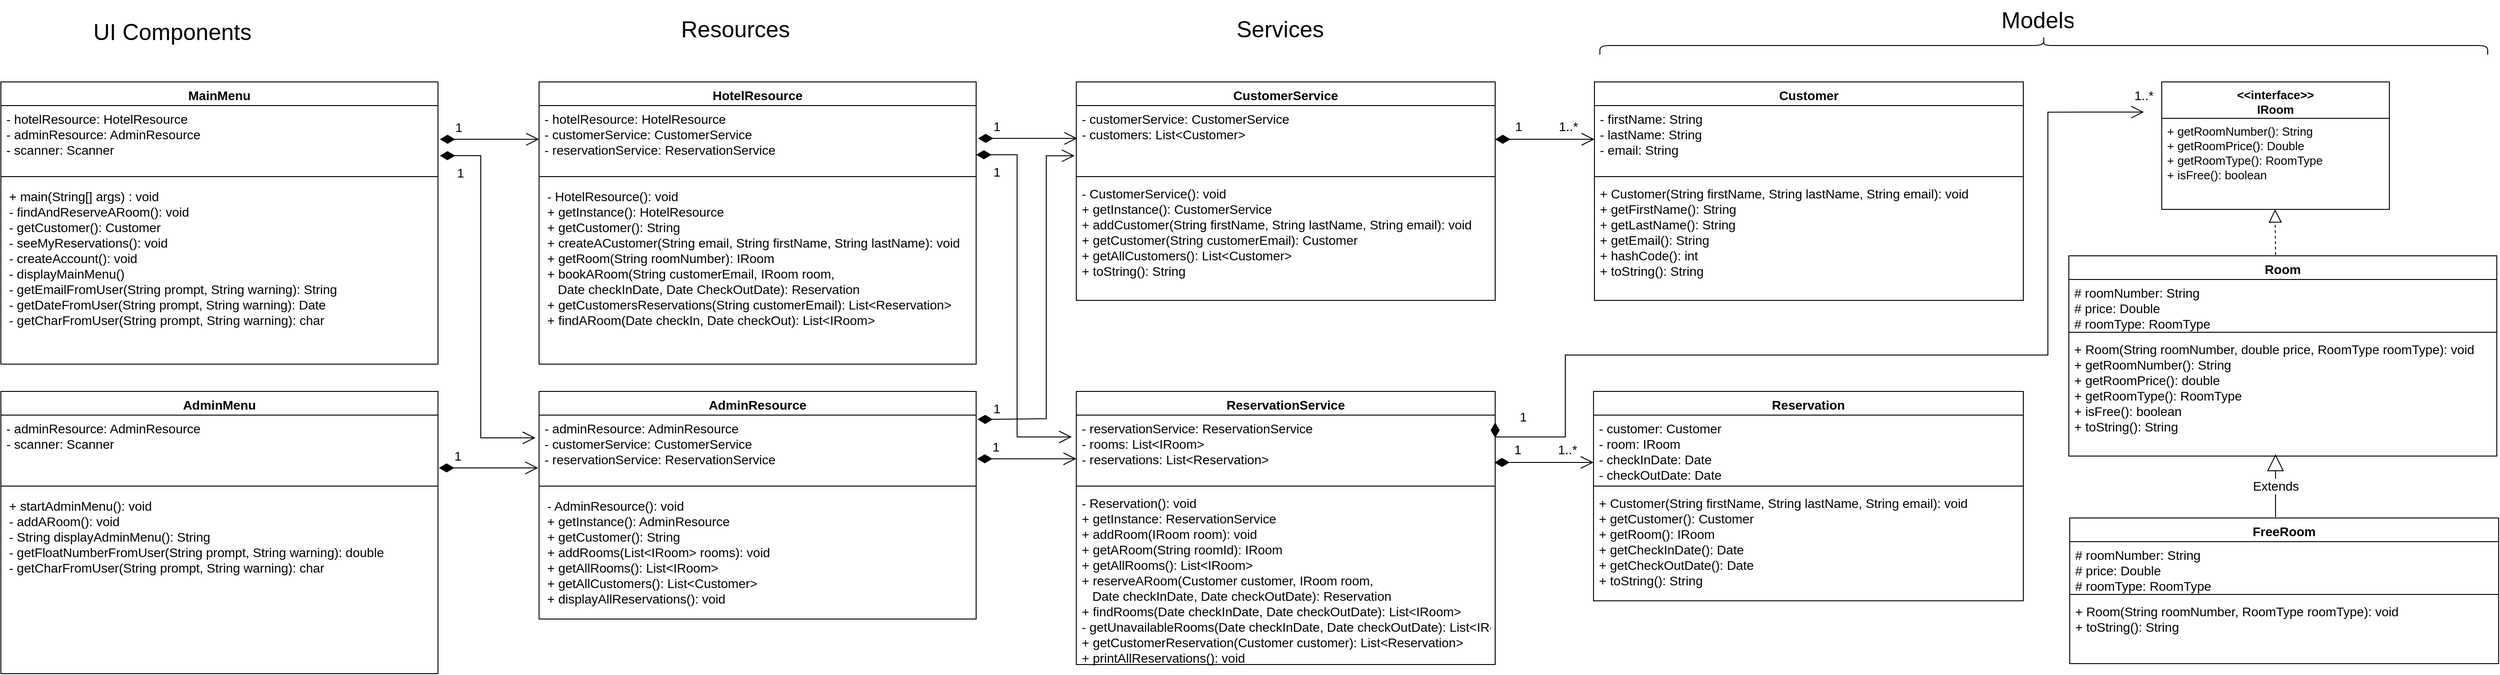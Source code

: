<mxfile version="20.3.2" type="device"><diagram id="S-j-QLmzQ3YXAe5Mtcuq" name="Page-1"><mxGraphModel dx="4849" dy="1428" grid="1" gridSize="10" guides="1" tooltips="1" connect="1" arrows="1" fold="1" page="1" pageScale="1" pageWidth="827" pageHeight="1169" math="0" shadow="0"><root><mxCell id="0"/><mxCell id="1" parent="0"/><mxCell id="bZeYPtLAZ4N9Gw0ySix_-4" value="&lt;&lt;interface&gt;&gt;&#10;IRoom" style="swimlane;fontStyle=1;align=center;verticalAlign=top;childLayout=stackLayout;horizontal=1;startSize=40;horizontalStack=0;resizeParent=1;resizeParentMax=0;resizeLast=0;collapsible=1;marginBottom=0;fontSize=13;" parent="1" vertex="1"><mxGeometry x="1255" y="700" width="250" height="140" as="geometry"><mxRectangle x="60" y="90" width="130" height="40" as="alternateBounds"/></mxGeometry></mxCell><mxCell id="bZeYPtLAZ4N9Gw0ySix_-7" value="+ getRoomNumber(): String&#10;+ getRoomPrice(): Double&#10;+ getRoomType(): RoomType&#10;+ isFree(): boolean" style="text;strokeColor=none;fillColor=none;align=left;verticalAlign=top;spacingLeft=4;spacingRight=4;overflow=hidden;rotatable=0;points=[[0,0.5],[1,0.5]];portConstraint=eastwest;fontSize=13;" parent="bZeYPtLAZ4N9Gw0ySix_-4" vertex="1"><mxGeometry y="40" width="250" height="100" as="geometry"/></mxCell><mxCell id="bZeYPtLAZ4N9Gw0ySix_-19" value="Room" style="swimlane;fontStyle=1;align=center;verticalAlign=top;childLayout=stackLayout;horizontal=1;startSize=26;horizontalStack=0;resizeParent=1;resizeParentMax=0;resizeLast=0;collapsible=1;marginBottom=0;fontSize=14;" parent="1" vertex="1"><mxGeometry x="1153" y="891" width="470" height="220" as="geometry"/></mxCell><mxCell id="bZeYPtLAZ4N9Gw0ySix_-20" value="# roomNumber: String&#10;# price: Double&#10;# roomType: RoomType" style="text;strokeColor=none;fillColor=none;align=left;verticalAlign=top;spacingLeft=4;spacingRight=4;overflow=hidden;rotatable=0;points=[[0,0.5],[1,0.5]];portConstraint=eastwest;fontSize=14;" parent="bZeYPtLAZ4N9Gw0ySix_-19" vertex="1"><mxGeometry y="26" width="470" height="54" as="geometry"/></mxCell><mxCell id="bZeYPtLAZ4N9Gw0ySix_-21" value="" style="line;strokeWidth=1;fillColor=none;align=left;verticalAlign=middle;spacingTop=-1;spacingLeft=3;spacingRight=3;rotatable=0;labelPosition=right;points=[];portConstraint=eastwest;strokeColor=inherit;fontSize=14;" parent="bZeYPtLAZ4N9Gw0ySix_-19" vertex="1"><mxGeometry y="80" width="470" height="8" as="geometry"/></mxCell><mxCell id="bZeYPtLAZ4N9Gw0ySix_-22" value="+ Room(String roomNumber, double price, RoomType roomType): void&#10;+ getRoomNumber(): String&#10;+ getRoomPrice(): double&#10;+ getRoomType(): RoomType&#10;+ isFree(): boolean&#10;+ toString(): String" style="text;strokeColor=none;fillColor=none;align=left;verticalAlign=top;spacingLeft=4;spacingRight=4;overflow=hidden;rotatable=0;points=[[0,0.5],[1,0.5]];portConstraint=eastwest;fontSize=14;" parent="bZeYPtLAZ4N9Gw0ySix_-19" vertex="1"><mxGeometry y="88" width="470" height="132" as="geometry"/></mxCell><mxCell id="bZeYPtLAZ4N9Gw0ySix_-24" value="" style="endArrow=block;dashed=1;endFill=0;endSize=12;html=1;rounded=0;fontSize=14;" parent="1" edge="1"><mxGeometry width="160" relative="1" as="geometry"><mxPoint x="1380" y="890" as="sourcePoint"/><mxPoint x="1379.5" y="840" as="targetPoint"/></mxGeometry></mxCell><mxCell id="bZeYPtLAZ4N9Gw0ySix_-25" value="FreeRoom" style="swimlane;fontStyle=1;align=center;verticalAlign=top;childLayout=stackLayout;horizontal=1;startSize=26;horizontalStack=0;resizeParent=1;resizeParentMax=0;resizeLast=0;collapsible=1;marginBottom=0;fontSize=14;" parent="1" vertex="1"><mxGeometry x="1154" y="1179" width="471" height="160" as="geometry"/></mxCell><mxCell id="bZeYPtLAZ4N9Gw0ySix_-26" value="# roomNumber: String&#10;# price: Double&#10;# roomType: RoomType" style="text;strokeColor=none;fillColor=none;align=left;verticalAlign=top;spacingLeft=4;spacingRight=4;overflow=hidden;rotatable=0;points=[[0,0.5],[1,0.5]];portConstraint=eastwest;fontSize=14;" parent="bZeYPtLAZ4N9Gw0ySix_-25" vertex="1"><mxGeometry y="26" width="471" height="54" as="geometry"/></mxCell><mxCell id="bZeYPtLAZ4N9Gw0ySix_-27" value="" style="line;strokeWidth=1;fillColor=none;align=left;verticalAlign=middle;spacingTop=-1;spacingLeft=3;spacingRight=3;rotatable=0;labelPosition=right;points=[];portConstraint=eastwest;strokeColor=inherit;fontSize=14;" parent="bZeYPtLAZ4N9Gw0ySix_-25" vertex="1"><mxGeometry y="80" width="471" height="8" as="geometry"/></mxCell><mxCell id="bZeYPtLAZ4N9Gw0ySix_-28" value="+ Room(String roomNumber, RoomType roomType): void&#10;+ toString(): String" style="text;strokeColor=none;fillColor=none;align=left;verticalAlign=top;spacingLeft=4;spacingRight=4;overflow=hidden;rotatable=0;points=[[0,0.5],[1,0.5]];portConstraint=eastwest;fontSize=14;" parent="bZeYPtLAZ4N9Gw0ySix_-25" vertex="1"><mxGeometry y="88" width="471" height="72" as="geometry"/></mxCell><mxCell id="bZeYPtLAZ4N9Gw0ySix_-31" value="Extends" style="endArrow=block;endSize=16;endFill=0;html=1;rounded=0;fontSize=14;entryX=0.5;entryY=1;entryDx=0;entryDy=0;entryPerimeter=0;" parent="1" edge="1"><mxGeometry width="160" relative="1" as="geometry"><mxPoint x="1380" y="1178" as="sourcePoint"/><mxPoint x="1380" y="1109" as="targetPoint"/></mxGeometry></mxCell><mxCell id="bZeYPtLAZ4N9Gw0ySix_-36" value="Reservation" style="swimlane;fontStyle=1;align=center;verticalAlign=top;childLayout=stackLayout;horizontal=1;startSize=26;horizontalStack=0;resizeParent=1;resizeParentMax=0;resizeLast=0;collapsible=1;marginBottom=0;fontSize=14;" parent="1" vertex="1"><mxGeometry x="631" y="1040" width="472" height="230" as="geometry"/></mxCell><mxCell id="bZeYPtLAZ4N9Gw0ySix_-37" value="- customer: Customer&#10;- room: IRoom&#10;- checkInDate: Date&#10;- checkOutDate: Date" style="text;strokeColor=none;fillColor=none;align=left;verticalAlign=top;spacingLeft=4;spacingRight=4;overflow=hidden;rotatable=0;points=[[0,0.5],[1,0.5]];portConstraint=eastwest;fontSize=14;" parent="bZeYPtLAZ4N9Gw0ySix_-36" vertex="1"><mxGeometry y="26" width="472" height="74" as="geometry"/></mxCell><mxCell id="bZeYPtLAZ4N9Gw0ySix_-38" value="" style="line;strokeWidth=1;fillColor=none;align=left;verticalAlign=middle;spacingTop=-1;spacingLeft=3;spacingRight=3;rotatable=0;labelPosition=right;points=[];portConstraint=eastwest;strokeColor=inherit;fontSize=14;" parent="bZeYPtLAZ4N9Gw0ySix_-36" vertex="1"><mxGeometry y="100" width="472" height="8" as="geometry"/></mxCell><mxCell id="bZeYPtLAZ4N9Gw0ySix_-39" value="+ Customer(String firstName, String lastName, String email): void&#10;+ getCustomer(): Customer&#10;+ getRoom(): IRoom&#10;+ getCheckInDate(): Date&#10;+ getCheckOutDate(): Date&#10;+ toString(): String" style="text;strokeColor=none;fillColor=none;align=left;verticalAlign=top;spacingLeft=4;spacingRight=4;overflow=hidden;rotatable=0;points=[[0,0.5],[1,0.5]];portConstraint=eastwest;fontSize=14;" parent="bZeYPtLAZ4N9Gw0ySix_-36" vertex="1"><mxGeometry y="108" width="472" height="122" as="geometry"/></mxCell><mxCell id="bZeYPtLAZ4N9Gw0ySix_-41" value="Customer" style="swimlane;fontStyle=1;align=center;verticalAlign=top;childLayout=stackLayout;horizontal=1;startSize=26;horizontalStack=0;resizeParent=1;resizeParentMax=0;resizeLast=0;collapsible=1;marginBottom=0;fontSize=14;" parent="1" vertex="1"><mxGeometry x="632" y="700" width="471" height="240" as="geometry"/></mxCell><mxCell id="bZeYPtLAZ4N9Gw0ySix_-42" value="- firstName: String&#10;- lastName: String&#10;- email: String" style="text;strokeColor=none;fillColor=none;align=left;verticalAlign=top;spacingLeft=4;spacingRight=4;overflow=hidden;rotatable=0;points=[[0,0.5],[1,0.5]];portConstraint=eastwest;fontSize=14;" parent="bZeYPtLAZ4N9Gw0ySix_-41" vertex="1"><mxGeometry y="26" width="471" height="74" as="geometry"/></mxCell><mxCell id="bZeYPtLAZ4N9Gw0ySix_-43" value="" style="line;strokeWidth=1;fillColor=none;align=left;verticalAlign=middle;spacingTop=-1;spacingLeft=3;spacingRight=3;rotatable=0;labelPosition=right;points=[];portConstraint=eastwest;strokeColor=inherit;fontSize=14;" parent="bZeYPtLAZ4N9Gw0ySix_-41" vertex="1"><mxGeometry y="100" width="471" height="8" as="geometry"/></mxCell><mxCell id="bZeYPtLAZ4N9Gw0ySix_-44" value="+ Customer(String firstName, String lastName, String email): void&#10;+ getFirstName(): String&#10;+ getLastName(): String&#10;+ getEmail(): String&#10;+ hashCode(): int&#10;+ toString(): String" style="text;strokeColor=none;fillColor=none;align=left;verticalAlign=top;spacingLeft=4;spacingRight=4;overflow=hidden;rotatable=0;points=[[0,0.5],[1,0.5]];portConstraint=eastwest;fontSize=14;" parent="bZeYPtLAZ4N9Gw0ySix_-41" vertex="1"><mxGeometry y="108" width="471" height="132" as="geometry"/></mxCell><mxCell id="bZeYPtLAZ4N9Gw0ySix_-46" value="ReservationService" style="swimlane;fontStyle=1;align=center;verticalAlign=top;childLayout=stackLayout;horizontal=1;startSize=26;horizontalStack=0;resizeParent=1;resizeParentMax=0;resizeLast=0;collapsible=1;marginBottom=0;fontSize=14;" parent="1" vertex="1"><mxGeometry x="63" y="1040" width="460" height="300" as="geometry"/></mxCell><mxCell id="bZeYPtLAZ4N9Gw0ySix_-47" value="- reservationService: ReservationService&#10;- rooms: List&lt;IRoom&gt;&#10;- reservations: List&lt;Reservation&gt;" style="text;strokeColor=none;fillColor=none;align=left;verticalAlign=top;spacingLeft=4;spacingRight=4;overflow=hidden;rotatable=0;points=[[0,0.5],[1,0.5]];portConstraint=eastwest;fontSize=14;" parent="bZeYPtLAZ4N9Gw0ySix_-46" vertex="1"><mxGeometry y="26" width="460" height="74" as="geometry"/></mxCell><mxCell id="bZeYPtLAZ4N9Gw0ySix_-48" value="" style="line;strokeWidth=1;fillColor=none;align=left;verticalAlign=middle;spacingTop=-1;spacingLeft=3;spacingRight=3;rotatable=0;labelPosition=right;points=[];portConstraint=eastwest;strokeColor=inherit;fontSize=14;" parent="bZeYPtLAZ4N9Gw0ySix_-46" vertex="1"><mxGeometry y="100" width="460" height="8" as="geometry"/></mxCell><mxCell id="bZeYPtLAZ4N9Gw0ySix_-49" value="- Reservation(): void&#10;+ getInstance: ReservationService&#10;+ addRoom(IRoom room): void&#10;+ getARoom(String roomId): IRoom&#10;+ getAllRooms(): List&lt;IRoom&gt;&#10;+ reserveARoom(Customer customer, IRoom room, &#10;   Date checkInDate, Date checkOutDate): Reservation&#10;+ findRooms(Date checkInDate, Date checkOutDate): List&lt;IRoom&gt;&#10;- getUnavailableRooms(Date checkInDate, Date checkOutDate): List&lt;IRoom&gt; &#10;+ getCustomerReservation(Customer customer): List&lt;Reservation&gt;&#10;+ printAllReservations(): void" style="text;strokeColor=none;fillColor=none;align=left;verticalAlign=top;spacingLeft=4;spacingRight=4;overflow=hidden;rotatable=0;points=[[0,0.5],[1,0.5]];portConstraint=eastwest;fontSize=14;" parent="bZeYPtLAZ4N9Gw0ySix_-46" vertex="1"><mxGeometry y="108" width="460" height="192" as="geometry"/></mxCell><mxCell id="bZeYPtLAZ4N9Gw0ySix_-51" value="CustomerService" style="swimlane;fontStyle=1;align=center;verticalAlign=top;childLayout=stackLayout;horizontal=1;startSize=26;horizontalStack=0;resizeParent=1;resizeParentMax=0;resizeLast=0;collapsible=1;marginBottom=0;fontSize=14;" parent="1" vertex="1"><mxGeometry x="63" y="700" width="460" height="240" as="geometry"/></mxCell><mxCell id="bZeYPtLAZ4N9Gw0ySix_-52" value="- customerService: CustomerService&#10;- customers: List&lt;Customer&gt;" style="text;strokeColor=none;fillColor=none;align=left;verticalAlign=top;spacingLeft=4;spacingRight=4;overflow=hidden;rotatable=0;points=[[0,0.5],[1,0.5]];portConstraint=eastwest;fontSize=14;" parent="bZeYPtLAZ4N9Gw0ySix_-51" vertex="1"><mxGeometry y="26" width="460" height="74" as="geometry"/></mxCell><mxCell id="bZeYPtLAZ4N9Gw0ySix_-53" value="" style="line;strokeWidth=1;fillColor=none;align=left;verticalAlign=middle;spacingTop=-1;spacingLeft=3;spacingRight=3;rotatable=0;labelPosition=right;points=[];portConstraint=eastwest;strokeColor=inherit;fontSize=14;" parent="bZeYPtLAZ4N9Gw0ySix_-51" vertex="1"><mxGeometry y="100" width="460" height="8" as="geometry"/></mxCell><mxCell id="bZeYPtLAZ4N9Gw0ySix_-54" value="- CustomerService(): void&#10;+ getInstance(): CustomerService&#10;+ addCustomer(String firstName, String lastName, String email): void&#10;+ getCustomer(String customerEmail): Customer&#10;+ getAllCustomers(): List&lt;Customer&gt;&#10;+ toString(): String" style="text;strokeColor=none;fillColor=none;align=left;verticalAlign=top;spacingLeft=4;spacingRight=4;overflow=hidden;rotatable=0;points=[[0,0.5],[1,0.5]];portConstraint=eastwest;fontSize=14;" parent="bZeYPtLAZ4N9Gw0ySix_-51" vertex="1"><mxGeometry y="108" width="460" height="132" as="geometry"/></mxCell><mxCell id="bZeYPtLAZ4N9Gw0ySix_-58" value="1" style="endArrow=open;html=1;endSize=12;startArrow=diamondThin;startSize=14;startFill=1;edgeStyle=orthogonalEdgeStyle;align=left;verticalAlign=bottom;rounded=0;fontSize=14;entryX=0;entryY=0.5;entryDx=0;entryDy=0;exitX=1;exitY=0.5;exitDx=0;exitDy=0;" parent="1" source="bZeYPtLAZ4N9Gw0ySix_-52" target="bZeYPtLAZ4N9Gw0ySix_-42" edge="1"><mxGeometry x="-0.633" y="3" relative="1" as="geometry"><mxPoint x="-80.16" y="495.24" as="sourcePoint"/><mxPoint x="-216.8" y="495.24" as="targetPoint"/><mxPoint as="offset"/></mxGeometry></mxCell><mxCell id="bZeYPtLAZ4N9Gw0ySix_-59" value="1..*" style="text;html=1;align=center;verticalAlign=middle;resizable=0;points=[];autosize=1;strokeColor=none;fillColor=none;fontSize=14;" parent="1" vertex="1"><mxGeometry x="583" y="734" width="40" height="30" as="geometry"/></mxCell><mxCell id="bZeYPtLAZ4N9Gw0ySix_-60" value="1" style="endArrow=open;html=1;endSize=12;startArrow=diamondThin;startSize=14;startFill=1;edgeStyle=orthogonalEdgeStyle;align=left;verticalAlign=bottom;rounded=0;fontSize=14;entryX=0;entryY=0.5;entryDx=0;entryDy=0;exitX=1;exitY=0.5;exitDx=0;exitDy=0;" parent="1" edge="1"><mxGeometry x="-0.633" y="3" relative="1" as="geometry"><mxPoint x="522.0" y="1118.0" as="sourcePoint"/><mxPoint x="631" y="1118.0" as="targetPoint"/><mxPoint as="offset"/></mxGeometry></mxCell><mxCell id="bZeYPtLAZ4N9Gw0ySix_-61" value="1..*" style="text;html=1;align=center;verticalAlign=middle;resizable=0;points=[];autosize=1;strokeColor=none;fillColor=none;fontSize=14;" parent="1" vertex="1"><mxGeometry x="582" y="1089" width="40" height="30" as="geometry"/></mxCell><mxCell id="bZeYPtLAZ4N9Gw0ySix_-62" value="Models" style="text;strokeColor=none;fillColor=none;align=left;verticalAlign=top;spacingLeft=4;spacingRight=4;overflow=hidden;rotatable=0;points=[[0,0.5],[1,0.5]];portConstraint=eastwest;fontSize=25;" parent="1" vertex="1"><mxGeometry x="1073" y="610" width="90" height="46" as="geometry"/></mxCell><mxCell id="bZeYPtLAZ4N9Gw0ySix_-63" value="Services" style="text;strokeColor=none;fillColor=none;align=left;verticalAlign=top;spacingLeft=4;spacingRight=4;overflow=hidden;rotatable=0;points=[[0,0.5],[1,0.5]];portConstraint=eastwest;fontSize=25;" parent="1" vertex="1"><mxGeometry x="233" y="620" width="110" height="46" as="geometry"/></mxCell><mxCell id="bZeYPtLAZ4N9Gw0ySix_-65" value="" style="shape=curlyBracket;whiteSpace=wrap;html=1;rounded=1;flipH=1;fontSize=25;rotation=-90;" parent="1" vertex="1"><mxGeometry x="1115.5" y="172.5" width="20" height="975" as="geometry"/></mxCell><mxCell id="bZeYPtLAZ4N9Gw0ySix_-66" value="HotelResource" style="swimlane;fontStyle=1;align=center;verticalAlign=top;childLayout=stackLayout;horizontal=1;startSize=26;horizontalStack=0;resizeParent=1;resizeParentMax=0;resizeLast=0;collapsible=1;marginBottom=0;fontSize=14;" parent="1" vertex="1"><mxGeometry x="-527" y="700" width="480" height="310" as="geometry"/></mxCell><mxCell id="bZeYPtLAZ4N9Gw0ySix_-67" value="- hotelResource: HotelResource&#10;- customerService: CustomerService&#10;- reservationService: ReservationService" style="text;strokeColor=none;fillColor=none;align=left;verticalAlign=top;spacingLeft=4;spacingRight=4;overflow=hidden;rotatable=0;points=[[0,0.5],[1,0.5]];portConstraint=eastwest;fontSize=14;" parent="bZeYPtLAZ4N9Gw0ySix_-66" vertex="1"><mxGeometry y="26" width="480" height="74" as="geometry"/></mxCell><mxCell id="bZeYPtLAZ4N9Gw0ySix_-68" value="" style="line;strokeWidth=1;fillColor=none;align=left;verticalAlign=middle;spacingTop=-1;spacingLeft=3;spacingRight=3;rotatable=0;labelPosition=right;points=[];portConstraint=eastwest;strokeColor=inherit;fontSize=14;" parent="bZeYPtLAZ4N9Gw0ySix_-66" vertex="1"><mxGeometry y="100" width="480" height="8" as="geometry"/></mxCell><mxCell id="bZeYPtLAZ4N9Gw0ySix_-69" value="- HotelResource(): void&#10;+ getInstance(): HotelResource&#10;+ getCustomer(): String&#10;+ createACustomer(String email, String firstName, String lastName): void&#10;+ getRoom(String roomNumber): IRoom&#10;+ bookARoom(String customerEmail, IRoom room, &#10;   Date checkInDate, Date CheckOutDate): Reservation&#10;+ getCustomersReservations(String customerEmail): List&lt;Reservation&gt;&#10;+ findARoom(Date checkIn, Date checkOut): List&lt;IRoom&gt;" style="text;strokeColor=none;fillColor=none;align=left;verticalAlign=top;spacingLeft=4;spacingRight=4;overflow=hidden;rotatable=0;points=[[0,0.5],[1,0.5]];portConstraint=eastwest;fontSize=14;spacing=5;spacingBottom=0;" parent="bZeYPtLAZ4N9Gw0ySix_-66" vertex="1"><mxGeometry y="108" width="480" height="202" as="geometry"/></mxCell><mxCell id="bZeYPtLAZ4N9Gw0ySix_-70" value="Resources" style="text;strokeColor=none;fillColor=none;align=left;verticalAlign=top;spacingLeft=4;spacingRight=4;overflow=hidden;rotatable=0;points=[[0,0.5],[1,0.5]];portConstraint=eastwest;fontSize=25;" parent="1" vertex="1"><mxGeometry x="-377" y="620" width="150" height="46" as="geometry"/></mxCell><mxCell id="bZeYPtLAZ4N9Gw0ySix_-72" value="AdminResource" style="swimlane;fontStyle=1;align=center;verticalAlign=top;childLayout=stackLayout;horizontal=1;startSize=26;horizontalStack=0;resizeParent=1;resizeParentMax=0;resizeLast=0;collapsible=1;marginBottom=0;fontSize=14;" parent="1" vertex="1"><mxGeometry x="-527" y="1040" width="480" height="250" as="geometry"><mxRectangle x="-580" y="1040" width="150" height="30" as="alternateBounds"/></mxGeometry></mxCell><mxCell id="bZeYPtLAZ4N9Gw0ySix_-73" value="- adminResource: AdminResource&#10;- customerService: CustomerService&#10;- reservationService: ReservationService" style="text;strokeColor=none;fillColor=none;align=left;verticalAlign=top;spacingLeft=4;spacingRight=4;overflow=hidden;rotatable=0;points=[[0,0.5],[1,0.5]];portConstraint=eastwest;fontSize=14;" parent="bZeYPtLAZ4N9Gw0ySix_-72" vertex="1"><mxGeometry y="26" width="480" height="74" as="geometry"/></mxCell><mxCell id="bZeYPtLAZ4N9Gw0ySix_-74" value="" style="line;strokeWidth=1;fillColor=none;align=left;verticalAlign=middle;spacingTop=-1;spacingLeft=3;spacingRight=3;rotatable=0;labelPosition=right;points=[];portConstraint=eastwest;strokeColor=inherit;fontSize=14;" parent="bZeYPtLAZ4N9Gw0ySix_-72" vertex="1"><mxGeometry y="100" width="480" height="8" as="geometry"/></mxCell><mxCell id="bZeYPtLAZ4N9Gw0ySix_-75" value="- AdminResource(): void&#10;+ getInstance(): AdminResource&#10;+ getCustomer(): String&#10;+ addRooms(List&lt;IRoom&gt; rooms): void&#10;+ getAllRooms(): List&lt;IRoom&gt;&#10;+ getAllCustomers(): List&lt;Customer&gt;&#10;+ displayAllReservations(): void" style="text;strokeColor=none;fillColor=none;align=left;verticalAlign=top;spacingLeft=4;spacingRight=4;overflow=hidden;rotatable=0;points=[[0,0.5],[1,0.5]];portConstraint=eastwest;fontSize=14;spacing=5;spacingBottom=0;" parent="bZeYPtLAZ4N9Gw0ySix_-72" vertex="1"><mxGeometry y="108" width="480" height="142" as="geometry"/></mxCell><mxCell id="3bRgejQbm9i4zzlEjYOc-1" value="1" style="endArrow=open;html=1;endSize=12;startArrow=diamondThin;startSize=14;startFill=1;edgeStyle=orthogonalEdgeStyle;align=left;verticalAlign=bottom;rounded=0;fontSize=14;entryX=0;entryY=0.5;entryDx=0;entryDy=0;exitX=1;exitY=0.5;exitDx=0;exitDy=0;" parent="1" edge="1"><mxGeometry x="-0.725" y="2" relative="1" as="geometry"><mxPoint x="-45" y="762" as="sourcePoint"/><mxPoint x="64" y="762" as="targetPoint"/><mxPoint as="offset"/></mxGeometry></mxCell><mxCell id="3bRgejQbm9i4zzlEjYOc-3" value="1" style="endArrow=open;html=1;endSize=12;startArrow=diamondThin;startSize=14;startFill=1;edgeStyle=orthogonalEdgeStyle;align=left;verticalAlign=bottom;rounded=0;fontSize=14;" parent="1" edge="1"><mxGeometry x="-0.639" y="-28" relative="1" as="geometry"><mxPoint x="-47" y="780" as="sourcePoint"/><mxPoint x="58" y="1090" as="targetPoint"/><mxPoint as="offset"/><Array as="points"><mxPoint x="-2" y="780"/><mxPoint x="-2" y="1090"/></Array></mxGeometry></mxCell><mxCell id="3bRgejQbm9i4zzlEjYOc-4" value="1" style="endArrow=open;html=1;endSize=12;startArrow=diamondThin;startSize=14;startFill=1;edgeStyle=orthogonalEdgeStyle;align=left;verticalAlign=bottom;rounded=0;fontSize=14;entryX=0;entryY=0.5;entryDx=0;entryDy=0;exitX=1;exitY=0.5;exitDx=0;exitDy=0;" parent="1" edge="1"><mxGeometry x="-0.725" y="2" relative="1" as="geometry"><mxPoint x="-46" y="1114" as="sourcePoint"/><mxPoint x="63" y="1114" as="targetPoint"/><mxPoint as="offset"/></mxGeometry></mxCell><mxCell id="3bRgejQbm9i4zzlEjYOc-5" value="1" style="endArrow=open;html=1;endSize=12;startArrow=diamondThin;startSize=14;startFill=1;edgeStyle=orthogonalEdgeStyle;align=left;verticalAlign=bottom;rounded=0;fontSize=14;entryX=-0.004;entryY=0.745;entryDx=0;entryDy=0;entryPerimeter=0;exitX=1.003;exitY=0.063;exitDx=0;exitDy=0;exitPerimeter=0;" parent="1" source="bZeYPtLAZ4N9Gw0ySix_-73" target="bZeYPtLAZ4N9Gw0ySix_-52" edge="1"><mxGeometry x="-0.92" y="1" relative="1" as="geometry"><mxPoint x="-37" y="1080" as="sourcePoint"/><mxPoint x="68" y="1100.0" as="targetPoint"/><mxPoint as="offset"/><Array as="points"><mxPoint x="-37" y="1071"/><mxPoint x="30" y="1070"/><mxPoint x="30" y="781"/></Array></mxGeometry></mxCell><mxCell id="m3BuZ2eiwXse08Sp0SMF-1" value="MainMenu" style="swimlane;fontStyle=1;align=center;verticalAlign=top;childLayout=stackLayout;horizontal=1;startSize=26;horizontalStack=0;resizeParent=1;resizeParentMax=0;resizeLast=0;collapsible=1;marginBottom=0;fontSize=14;" parent="1" vertex="1"><mxGeometry x="-1118" y="700" width="480" height="310" as="geometry"/></mxCell><mxCell id="m3BuZ2eiwXse08Sp0SMF-2" value="- hotelResource: HotelResource&#10;- adminResource: AdminResource&#10;- scanner: Scanner" style="text;strokeColor=none;fillColor=none;align=left;verticalAlign=top;spacingLeft=4;spacingRight=4;overflow=hidden;rotatable=0;points=[[0,0.5],[1,0.5]];portConstraint=eastwest;fontSize=14;" parent="m3BuZ2eiwXse08Sp0SMF-1" vertex="1"><mxGeometry y="26" width="480" height="74" as="geometry"/></mxCell><mxCell id="m3BuZ2eiwXse08Sp0SMF-3" value="" style="line;strokeWidth=1;fillColor=none;align=left;verticalAlign=middle;spacingTop=-1;spacingLeft=3;spacingRight=3;rotatable=0;labelPosition=right;points=[];portConstraint=eastwest;strokeColor=inherit;fontSize=14;" parent="m3BuZ2eiwXse08Sp0SMF-1" vertex="1"><mxGeometry y="100" width="480" height="8" as="geometry"/></mxCell><mxCell id="m3BuZ2eiwXse08Sp0SMF-4" value="+ main(String[] args) : void&#10;- findAndReserveARoom(): void&#10;- getCustomer(): Customer&#10;- seeMyReservations(): void&#10;- createAccount(): void&#10;- displayMainMenu()&#10;- getEmailFromUser(String prompt, String warning): String&#10;- getDateFromUser(String prompt, String warning): Date&#10;- getCharFromUser(String prompt, String warning): char&#10;" style="text;strokeColor=none;fillColor=none;align=left;verticalAlign=top;spacingLeft=4;spacingRight=4;overflow=hidden;rotatable=0;points=[[0,0.5],[1,0.5]];portConstraint=eastwest;fontSize=14;spacing=5;spacingBottom=0;" parent="m3BuZ2eiwXse08Sp0SMF-1" vertex="1"><mxGeometry y="108" width="480" height="202" as="geometry"/></mxCell><mxCell id="m3BuZ2eiwXse08Sp0SMF-5" value="UI Components" style="text;strokeColor=none;fillColor=none;align=left;verticalAlign=top;spacingLeft=4;spacingRight=4;overflow=hidden;rotatable=0;points=[[0,0.5],[1,0.5]];portConstraint=eastwest;fontSize=25;" parent="1" vertex="1"><mxGeometry x="-1022.5" y="623" width="205" height="40" as="geometry"/></mxCell><mxCell id="m3BuZ2eiwXse08Sp0SMF-6" value="AdminMenu" style="swimlane;fontStyle=1;align=center;verticalAlign=top;childLayout=stackLayout;horizontal=1;startSize=26;horizontalStack=0;resizeParent=1;resizeParentMax=0;resizeLast=0;collapsible=1;marginBottom=0;fontSize=14;" parent="1" vertex="1"><mxGeometry x="-1118" y="1040" width="480" height="310" as="geometry"/></mxCell><mxCell id="m3BuZ2eiwXse08Sp0SMF-7" value="- adminResource: AdminResource&#10;- scanner: Scanner" style="text;strokeColor=none;fillColor=none;align=left;verticalAlign=top;spacingLeft=4;spacingRight=4;overflow=hidden;rotatable=0;points=[[0,0.5],[1,0.5]];portConstraint=eastwest;fontSize=14;" parent="m3BuZ2eiwXse08Sp0SMF-6" vertex="1"><mxGeometry y="26" width="480" height="74" as="geometry"/></mxCell><mxCell id="m3BuZ2eiwXse08Sp0SMF-8" value="" style="line;strokeWidth=1;fillColor=none;align=left;verticalAlign=middle;spacingTop=-1;spacingLeft=3;spacingRight=3;rotatable=0;labelPosition=right;points=[];portConstraint=eastwest;strokeColor=inherit;fontSize=14;" parent="m3BuZ2eiwXse08Sp0SMF-6" vertex="1"><mxGeometry y="100" width="480" height="8" as="geometry"/></mxCell><mxCell id="m3BuZ2eiwXse08Sp0SMF-9" value="+ startAdminMenu(): void&#10;- addARoom(): void&#10;- String displayAdminMenu(): String&#10;- getFloatNumberFromUser(String prompt, String warning): double&#10;- getCharFromUser(String prompt, String warning): char&#10;" style="text;strokeColor=none;fillColor=none;align=left;verticalAlign=top;spacingLeft=4;spacingRight=4;overflow=hidden;rotatable=0;points=[[0,0.5],[1,0.5]];portConstraint=eastwest;fontSize=14;spacing=5;spacingBottom=0;" parent="m3BuZ2eiwXse08Sp0SMF-6" vertex="1"><mxGeometry y="108" width="480" height="202" as="geometry"/></mxCell><mxCell id="m3BuZ2eiwXse08Sp0SMF-10" value="1" style="endArrow=open;html=1;endSize=12;startArrow=diamondThin;startSize=14;startFill=1;edgeStyle=orthogonalEdgeStyle;align=left;verticalAlign=bottom;rounded=0;fontSize=14;entryX=0;entryY=0.5;entryDx=0;entryDy=0;exitX=1;exitY=0.5;exitDx=0;exitDy=0;" parent="1" edge="1"><mxGeometry x="-0.725" y="2" relative="1" as="geometry"><mxPoint x="-636.0" y="763.0" as="sourcePoint"/><mxPoint x="-527" y="763.0" as="targetPoint"/><mxPoint as="offset"/></mxGeometry></mxCell><mxCell id="m3BuZ2eiwXse08Sp0SMF-11" value="1" style="endArrow=open;html=1;endSize=12;startArrow=diamondThin;startSize=14;startFill=1;edgeStyle=orthogonalEdgeStyle;align=left;verticalAlign=bottom;rounded=0;fontSize=14;" parent="1" edge="1"><mxGeometry x="-0.639" y="-28" relative="1" as="geometry"><mxPoint x="-636" y="781" as="sourcePoint"/><mxPoint x="-531" y="1091" as="targetPoint"/><mxPoint as="offset"/><Array as="points"><mxPoint x="-591" y="781"/><mxPoint x="-591" y="1091"/></Array></mxGeometry></mxCell><mxCell id="m3BuZ2eiwXse08Sp0SMF-12" value="1" style="endArrow=open;html=1;endSize=12;startArrow=diamondThin;startSize=14;startFill=1;edgeStyle=orthogonalEdgeStyle;align=left;verticalAlign=bottom;rounded=0;fontSize=14;entryX=0;entryY=0.5;entryDx=0;entryDy=0;exitX=1;exitY=0.5;exitDx=0;exitDy=0;" parent="1" edge="1"><mxGeometry x="-0.725" y="2" relative="1" as="geometry"><mxPoint x="-637" y="1124" as="sourcePoint"/><mxPoint x="-528" y="1124" as="targetPoint"/><mxPoint as="offset"/></mxGeometry></mxCell><mxCell id="Qz4yhXVky8-NNxt59-6E-1" value="1" style="endArrow=open;html=1;endSize=12;startArrow=diamondThin;startSize=14;startFill=1;edgeStyle=orthogonalEdgeStyle;align=left;verticalAlign=bottom;rounded=0;fontSize=14;exitX=1;exitY=0.5;exitDx=0;exitDy=0;entryX=0.511;entryY=1.105;entryDx=0;entryDy=0;entryPerimeter=0;" edge="1" parent="1" target="Qz4yhXVky8-NNxt59-6E-3"><mxGeometry x="-0.952" y="11" relative="1" as="geometry"><mxPoint x="523.0" y="1091.0" as="sourcePoint"/><mxPoint x="1130" y="730" as="targetPoint"/><mxPoint as="offset"/><Array as="points"><mxPoint x="600" y="1090"/><mxPoint x="600" y="1000"/><mxPoint x="1130" y="1000"/><mxPoint x="1130" y="733"/></Array></mxGeometry></mxCell><mxCell id="Qz4yhXVky8-NNxt59-6E-3" value="1..*" style="text;html=1;align=center;verticalAlign=middle;resizable=0;points=[];autosize=1;strokeColor=none;fillColor=none;fontSize=14;" vertex="1" parent="1"><mxGeometry x="1215" y="700" width="40" height="30" as="geometry"/></mxCell></root></mxGraphModel></diagram></mxfile>